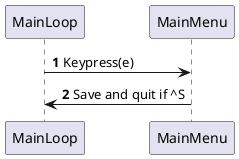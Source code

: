 @startuml
'https://plantuml.com/sequence-diagram

autonumber

MainLoop -> MainMenu: Keypress(e)
MainMenu -> MainLoop: Save and quit if ^S
@enduml